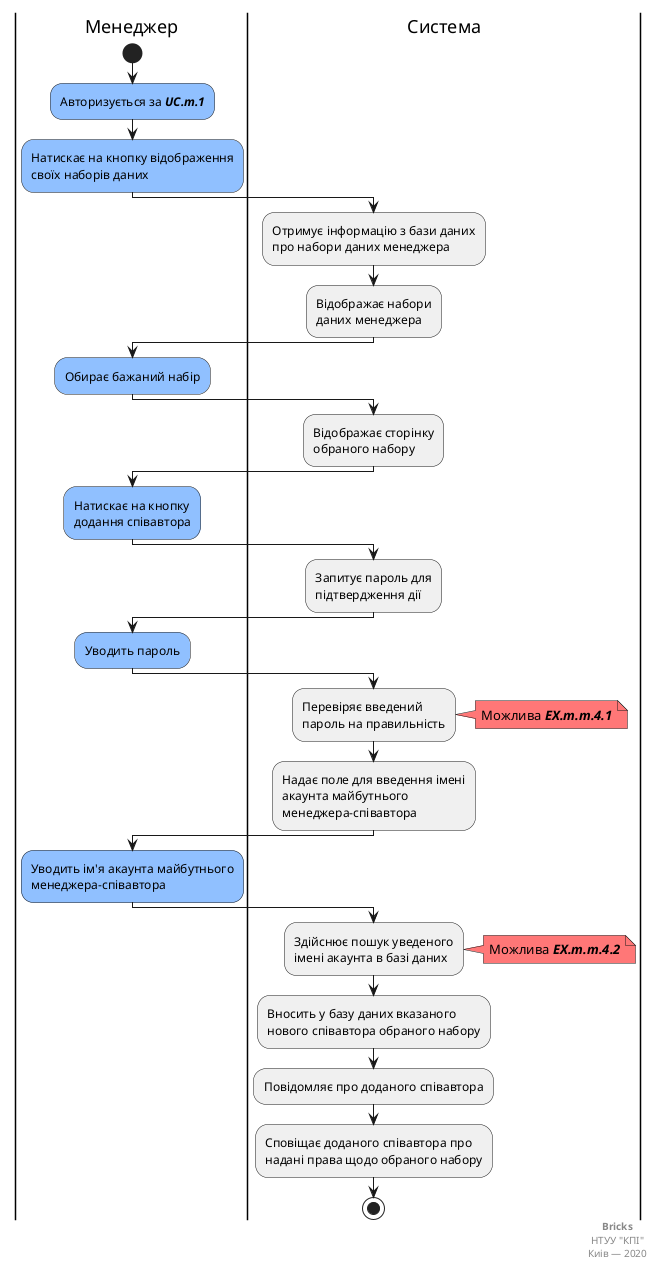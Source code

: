 @startuml

    |Менеджер|

        start;

        #90c0ff:Авторизується за <b><i>UC.m.1</i></b>;

        #90c0ff:Натискає на кнопку відображення
        своїх наборів даних;

    |Система|

        #f0f0f0:Отримує інформацію з бази даних
        про набори даних менеджера;

        #f0f0f0:Відображає набори
        даних менеджера;
        
    |Менеджер|

        #90c0ff:Обирає бажаний набір;

    |Система|

        #f0f0f0:Відображає сторінку
        обраного набору;
        
    |Менеджер|

        #90c0ff:Натискає на кнопку
        додання співавтора;

    |Система|

        #f0f0f0:Запитує пароль для
        підтвердження дії;

    |Менеджер|

        #90c0ff:Уводить пароль;

    |Система|

        #f0f0f0:Перевіряє введений
        пароль на правильність;

        note right #f77
            Можлива <b><i>EX.m.m.4.1</i></b>
        end note

        #f0f0f0:Надає поле для введення імені
        акаунта майбутнього
        менеджера-співавтора;
        
    |Менеджер|

        #90c0ff:Уводить ім'я акаунта майбутнього
        менеджера-співавтора;

    |Система|

        #f0f0f0:Здійснює пошук уведеного
        імені акаунта в базі даних;

        note right #f77
            Можлива <b><i>EX.m.m.4.2</i></b>
        end note

        #f0f0f0:Вносить у базу даних вказаного
        нового співавтора обраного набору;

        #f0f0f0:Повідомляє про доданого співавтора;

        #f0f0f0:Сповіщає доданого співавтора про
        надані права щодо обраного набору;

        stop;

    right footer
        <b>Bricks</b>
        НТУУ "КПІ"
        Киів — 2020
    end footer

@enduml
